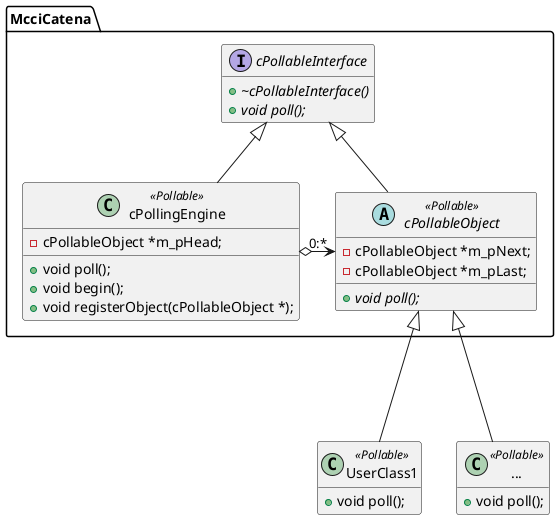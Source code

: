 @startuml
/'

Module:	CatenaBase.plantuml

Function:
	PlantUML reference source for cPollableInterface class diagram.
	
Copyright:
	See accompanying LICENSE file
	
Author:
	Terry Moore, MCCI Corporation	July 2019

Notes:
	PlantUML images in REAMDE.md are generated by pasting this file into
	the server at http://www.plantuml.com/plantuml, and grabbing the
	resulting URLs.  That has to be done several times, with different
	values edited into the variables below. The comments in README.md
	will tell you what's needed.

'/

hide empty members

namespace McciCatena {

interface cPollableInterface {
	+{abstract} ~cPollableInterface()
	+{abstract} void poll();
}

class cPollingEngine <<Pollable>> {
	+void poll();
	+void begin();
	+void registerObject(cPollableObject *);
	-cPollableObject *m_pHead;
}

abstract class cPollableObject <<Pollable>> {
	-cPollableObject *m_pNext;
	-cPollableObject *m_pLast;
	+{abstract} void poll();
}

cPollableInterface <|-- cPollingEngine
cPollableInterface <|-- cPollableObject
cPollingEngine o-> "0:*" cPollableObject
}
class UserClass1 <<Pollable>> {
	+void poll();
}
class UserClass2 as "..."  <<Pollable>> {
	+void poll();
}
McciCatena.cPollableObject <|--- UserClass1
McciCatena.cPollableObject <|--- UserClass2

@enduml
